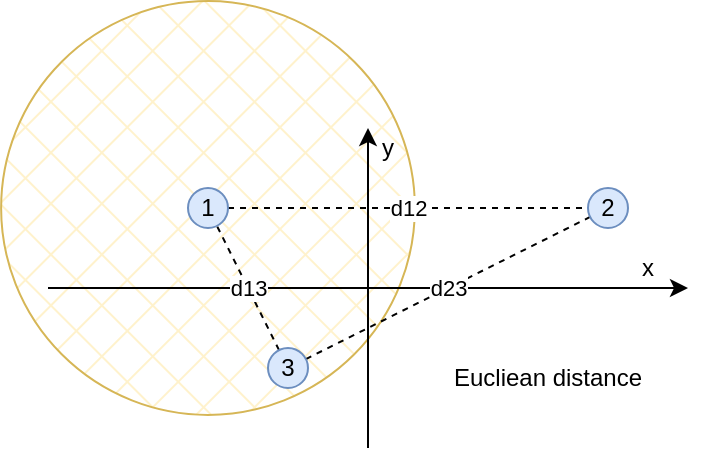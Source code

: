 <mxfile version="20.3.0" type="device"><diagram id="wjFsnyiZ4rHe31sNqTpn" name="Page-1"><mxGraphModel dx="981" dy="597" grid="1" gridSize="10" guides="1" tooltips="1" connect="1" arrows="1" fold="1" page="1" pageScale="1" pageWidth="850" pageHeight="1100" math="0" shadow="0"><root><mxCell id="0"/><mxCell id="1" parent="0"/><mxCell id="A1vYNH6lISrtPNWSbCa--12" value="" style="ellipse;whiteSpace=wrap;html=1;aspect=fixed;fillStyle=cross-hatch;fillColor=#fff2cc;strokeColor=#d6b656;" vertex="1" parent="1"><mxGeometry x="136.56" y="16.56" width="206.88" height="206.88" as="geometry"/></mxCell><mxCell id="A1vYNH6lISrtPNWSbCa--1" value="" style="endArrow=classic;html=1;rounded=0;" edge="1" parent="1"><mxGeometry width="50" height="50" relative="1" as="geometry"><mxPoint x="320" y="240" as="sourcePoint"/><mxPoint x="320" y="80" as="targetPoint"/></mxGeometry></mxCell><mxCell id="A1vYNH6lISrtPNWSbCa--2" value="" style="endArrow=classic;html=1;rounded=0;" edge="1" parent="1"><mxGeometry width="50" height="50" relative="1" as="geometry"><mxPoint x="160" y="160" as="sourcePoint"/><mxPoint x="480" y="160" as="targetPoint"/></mxGeometry></mxCell><mxCell id="A1vYNH6lISrtPNWSbCa--8" value="d12" style="edgeStyle=none;rounded=0;orthogonalLoop=1;jettySize=auto;html=1;exitX=1;exitY=0.5;exitDx=0;exitDy=0;entryX=0;entryY=0.5;entryDx=0;entryDy=0;endArrow=none;endFill=0;dashed=1;" edge="1" parent="1" source="A1vYNH6lISrtPNWSbCa--3" target="A1vYNH6lISrtPNWSbCa--5"><mxGeometry relative="1" as="geometry"/></mxCell><mxCell id="A1vYNH6lISrtPNWSbCa--3" value="1" style="ellipse;whiteSpace=wrap;html=1;aspect=fixed;fillColor=#dae8fc;strokeColor=#6c8ebf;" vertex="1" parent="1"><mxGeometry x="230" y="110" width="20" height="20" as="geometry"/></mxCell><mxCell id="A1vYNH6lISrtPNWSbCa--6" value="d23" style="rounded=0;orthogonalLoop=1;jettySize=auto;html=1;endArrow=none;endFill=0;dashed=1;" edge="1" parent="1" source="A1vYNH6lISrtPNWSbCa--4" target="A1vYNH6lISrtPNWSbCa--5"><mxGeometry relative="1" as="geometry"/></mxCell><mxCell id="A1vYNH6lISrtPNWSbCa--7" value="d13" style="edgeStyle=none;rounded=0;orthogonalLoop=1;jettySize=auto;html=1;endArrow=none;endFill=0;dashed=1;" edge="1" parent="1" source="A1vYNH6lISrtPNWSbCa--4" target="A1vYNH6lISrtPNWSbCa--3"><mxGeometry relative="1" as="geometry"/></mxCell><mxCell id="A1vYNH6lISrtPNWSbCa--4" value="3" style="ellipse;whiteSpace=wrap;html=1;aspect=fixed;fillColor=#dae8fc;strokeColor=#6c8ebf;" vertex="1" parent="1"><mxGeometry x="270" y="190" width="20" height="20" as="geometry"/></mxCell><mxCell id="A1vYNH6lISrtPNWSbCa--5" value="2" style="ellipse;whiteSpace=wrap;html=1;aspect=fixed;fillColor=#dae8fc;strokeColor=#6c8ebf;" vertex="1" parent="1"><mxGeometry x="430" y="110" width="20" height="20" as="geometry"/></mxCell><mxCell id="A1vYNH6lISrtPNWSbCa--9" value="y" style="text;html=1;strokeColor=none;fillColor=none;align=center;verticalAlign=middle;whiteSpace=wrap;rounded=0;" vertex="1" parent="1"><mxGeometry x="320" y="80" width="20" height="20" as="geometry"/></mxCell><mxCell id="A1vYNH6lISrtPNWSbCa--10" value="x" style="text;html=1;strokeColor=none;fillColor=none;align=center;verticalAlign=middle;whiteSpace=wrap;rounded=0;" vertex="1" parent="1"><mxGeometry x="450" y="140" width="20" height="20" as="geometry"/></mxCell><mxCell id="A1vYNH6lISrtPNWSbCa--11" value="Eucliean distance" style="text;html=1;strokeColor=none;fillColor=none;align=center;verticalAlign=middle;whiteSpace=wrap;rounded=0;" vertex="1" parent="1"><mxGeometry x="340" y="190" width="140" height="30" as="geometry"/></mxCell></root></mxGraphModel></diagram></mxfile>